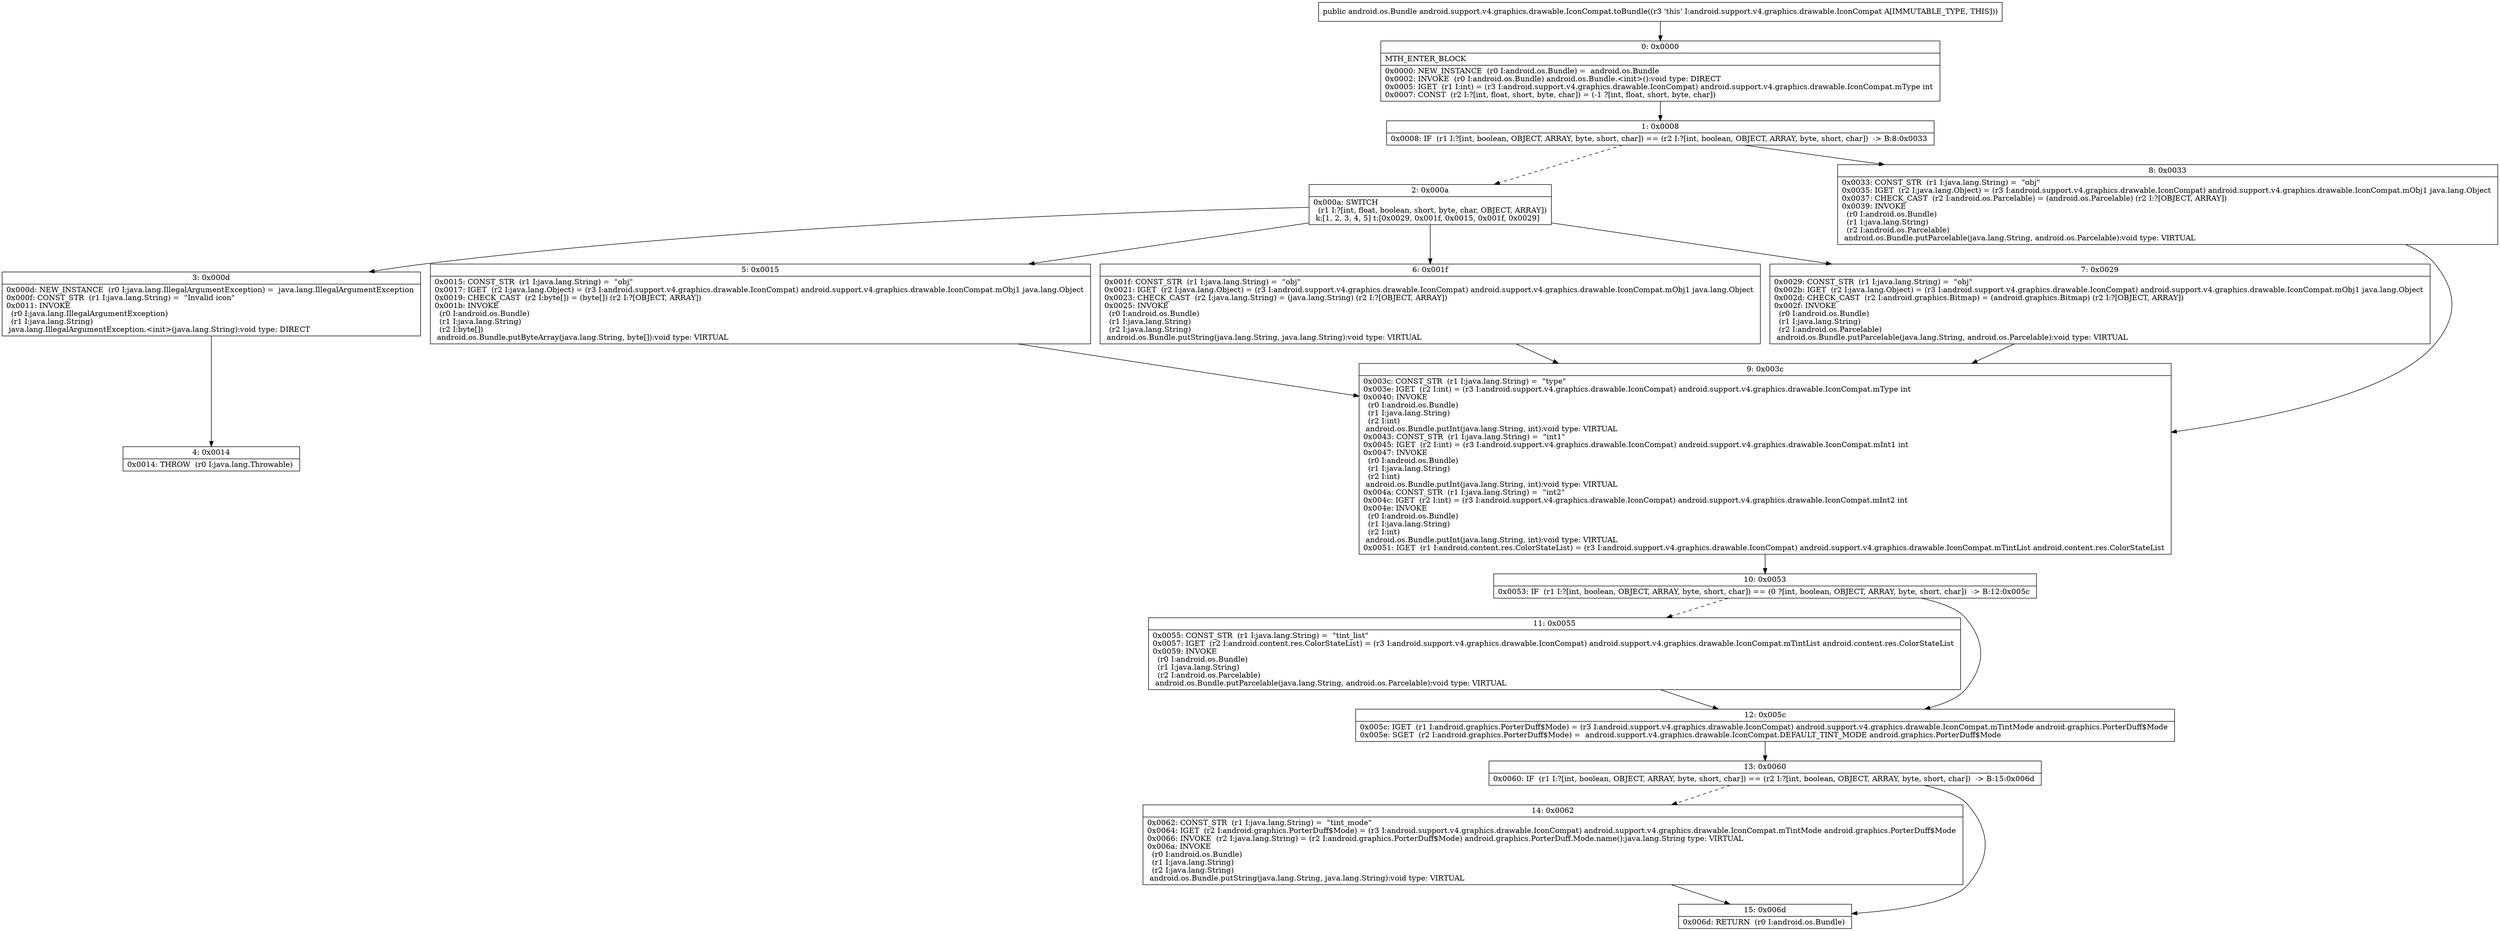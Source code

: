 digraph "CFG forandroid.support.v4.graphics.drawable.IconCompat.toBundle()Landroid\/os\/Bundle;" {
Node_0 [shape=record,label="{0\:\ 0x0000|MTH_ENTER_BLOCK\l|0x0000: NEW_INSTANCE  (r0 I:android.os.Bundle) =  android.os.Bundle \l0x0002: INVOKE  (r0 I:android.os.Bundle) android.os.Bundle.\<init\>():void type: DIRECT \l0x0005: IGET  (r1 I:int) = (r3 I:android.support.v4.graphics.drawable.IconCompat) android.support.v4.graphics.drawable.IconCompat.mType int \l0x0007: CONST  (r2 I:?[int, float, short, byte, char]) = (\-1 ?[int, float, short, byte, char]) \l}"];
Node_1 [shape=record,label="{1\:\ 0x0008|0x0008: IF  (r1 I:?[int, boolean, OBJECT, ARRAY, byte, short, char]) == (r2 I:?[int, boolean, OBJECT, ARRAY, byte, short, char])  \-\> B:8:0x0033 \l}"];
Node_2 [shape=record,label="{2\:\ 0x000a|0x000a: SWITCH  \l  (r1 I:?[int, float, boolean, short, byte, char, OBJECT, ARRAY])\l k:[1, 2, 3, 4, 5] t:[0x0029, 0x001f, 0x0015, 0x001f, 0x0029] \l}"];
Node_3 [shape=record,label="{3\:\ 0x000d|0x000d: NEW_INSTANCE  (r0 I:java.lang.IllegalArgumentException) =  java.lang.IllegalArgumentException \l0x000f: CONST_STR  (r1 I:java.lang.String) =  \"Invalid icon\" \l0x0011: INVOKE  \l  (r0 I:java.lang.IllegalArgumentException)\l  (r1 I:java.lang.String)\l java.lang.IllegalArgumentException.\<init\>(java.lang.String):void type: DIRECT \l}"];
Node_4 [shape=record,label="{4\:\ 0x0014|0x0014: THROW  (r0 I:java.lang.Throwable) \l}"];
Node_5 [shape=record,label="{5\:\ 0x0015|0x0015: CONST_STR  (r1 I:java.lang.String) =  \"obj\" \l0x0017: IGET  (r2 I:java.lang.Object) = (r3 I:android.support.v4.graphics.drawable.IconCompat) android.support.v4.graphics.drawable.IconCompat.mObj1 java.lang.Object \l0x0019: CHECK_CAST  (r2 I:byte[]) = (byte[]) (r2 I:?[OBJECT, ARRAY]) \l0x001b: INVOKE  \l  (r0 I:android.os.Bundle)\l  (r1 I:java.lang.String)\l  (r2 I:byte[])\l android.os.Bundle.putByteArray(java.lang.String, byte[]):void type: VIRTUAL \l}"];
Node_6 [shape=record,label="{6\:\ 0x001f|0x001f: CONST_STR  (r1 I:java.lang.String) =  \"obj\" \l0x0021: IGET  (r2 I:java.lang.Object) = (r3 I:android.support.v4.graphics.drawable.IconCompat) android.support.v4.graphics.drawable.IconCompat.mObj1 java.lang.Object \l0x0023: CHECK_CAST  (r2 I:java.lang.String) = (java.lang.String) (r2 I:?[OBJECT, ARRAY]) \l0x0025: INVOKE  \l  (r0 I:android.os.Bundle)\l  (r1 I:java.lang.String)\l  (r2 I:java.lang.String)\l android.os.Bundle.putString(java.lang.String, java.lang.String):void type: VIRTUAL \l}"];
Node_7 [shape=record,label="{7\:\ 0x0029|0x0029: CONST_STR  (r1 I:java.lang.String) =  \"obj\" \l0x002b: IGET  (r2 I:java.lang.Object) = (r3 I:android.support.v4.graphics.drawable.IconCompat) android.support.v4.graphics.drawable.IconCompat.mObj1 java.lang.Object \l0x002d: CHECK_CAST  (r2 I:android.graphics.Bitmap) = (android.graphics.Bitmap) (r2 I:?[OBJECT, ARRAY]) \l0x002f: INVOKE  \l  (r0 I:android.os.Bundle)\l  (r1 I:java.lang.String)\l  (r2 I:android.os.Parcelable)\l android.os.Bundle.putParcelable(java.lang.String, android.os.Parcelable):void type: VIRTUAL \l}"];
Node_8 [shape=record,label="{8\:\ 0x0033|0x0033: CONST_STR  (r1 I:java.lang.String) =  \"obj\" \l0x0035: IGET  (r2 I:java.lang.Object) = (r3 I:android.support.v4.graphics.drawable.IconCompat) android.support.v4.graphics.drawable.IconCompat.mObj1 java.lang.Object \l0x0037: CHECK_CAST  (r2 I:android.os.Parcelable) = (android.os.Parcelable) (r2 I:?[OBJECT, ARRAY]) \l0x0039: INVOKE  \l  (r0 I:android.os.Bundle)\l  (r1 I:java.lang.String)\l  (r2 I:android.os.Parcelable)\l android.os.Bundle.putParcelable(java.lang.String, android.os.Parcelable):void type: VIRTUAL \l}"];
Node_9 [shape=record,label="{9\:\ 0x003c|0x003c: CONST_STR  (r1 I:java.lang.String) =  \"type\" \l0x003e: IGET  (r2 I:int) = (r3 I:android.support.v4.graphics.drawable.IconCompat) android.support.v4.graphics.drawable.IconCompat.mType int \l0x0040: INVOKE  \l  (r0 I:android.os.Bundle)\l  (r1 I:java.lang.String)\l  (r2 I:int)\l android.os.Bundle.putInt(java.lang.String, int):void type: VIRTUAL \l0x0043: CONST_STR  (r1 I:java.lang.String) =  \"int1\" \l0x0045: IGET  (r2 I:int) = (r3 I:android.support.v4.graphics.drawable.IconCompat) android.support.v4.graphics.drawable.IconCompat.mInt1 int \l0x0047: INVOKE  \l  (r0 I:android.os.Bundle)\l  (r1 I:java.lang.String)\l  (r2 I:int)\l android.os.Bundle.putInt(java.lang.String, int):void type: VIRTUAL \l0x004a: CONST_STR  (r1 I:java.lang.String) =  \"int2\" \l0x004c: IGET  (r2 I:int) = (r3 I:android.support.v4.graphics.drawable.IconCompat) android.support.v4.graphics.drawable.IconCompat.mInt2 int \l0x004e: INVOKE  \l  (r0 I:android.os.Bundle)\l  (r1 I:java.lang.String)\l  (r2 I:int)\l android.os.Bundle.putInt(java.lang.String, int):void type: VIRTUAL \l0x0051: IGET  (r1 I:android.content.res.ColorStateList) = (r3 I:android.support.v4.graphics.drawable.IconCompat) android.support.v4.graphics.drawable.IconCompat.mTintList android.content.res.ColorStateList \l}"];
Node_10 [shape=record,label="{10\:\ 0x0053|0x0053: IF  (r1 I:?[int, boolean, OBJECT, ARRAY, byte, short, char]) == (0 ?[int, boolean, OBJECT, ARRAY, byte, short, char])  \-\> B:12:0x005c \l}"];
Node_11 [shape=record,label="{11\:\ 0x0055|0x0055: CONST_STR  (r1 I:java.lang.String) =  \"tint_list\" \l0x0057: IGET  (r2 I:android.content.res.ColorStateList) = (r3 I:android.support.v4.graphics.drawable.IconCompat) android.support.v4.graphics.drawable.IconCompat.mTintList android.content.res.ColorStateList \l0x0059: INVOKE  \l  (r0 I:android.os.Bundle)\l  (r1 I:java.lang.String)\l  (r2 I:android.os.Parcelable)\l android.os.Bundle.putParcelable(java.lang.String, android.os.Parcelable):void type: VIRTUAL \l}"];
Node_12 [shape=record,label="{12\:\ 0x005c|0x005c: IGET  (r1 I:android.graphics.PorterDuff$Mode) = (r3 I:android.support.v4.graphics.drawable.IconCompat) android.support.v4.graphics.drawable.IconCompat.mTintMode android.graphics.PorterDuff$Mode \l0x005e: SGET  (r2 I:android.graphics.PorterDuff$Mode) =  android.support.v4.graphics.drawable.IconCompat.DEFAULT_TINT_MODE android.graphics.PorterDuff$Mode \l}"];
Node_13 [shape=record,label="{13\:\ 0x0060|0x0060: IF  (r1 I:?[int, boolean, OBJECT, ARRAY, byte, short, char]) == (r2 I:?[int, boolean, OBJECT, ARRAY, byte, short, char])  \-\> B:15:0x006d \l}"];
Node_14 [shape=record,label="{14\:\ 0x0062|0x0062: CONST_STR  (r1 I:java.lang.String) =  \"tint_mode\" \l0x0064: IGET  (r2 I:android.graphics.PorterDuff$Mode) = (r3 I:android.support.v4.graphics.drawable.IconCompat) android.support.v4.graphics.drawable.IconCompat.mTintMode android.graphics.PorterDuff$Mode \l0x0066: INVOKE  (r2 I:java.lang.String) = (r2 I:android.graphics.PorterDuff$Mode) android.graphics.PorterDuff.Mode.name():java.lang.String type: VIRTUAL \l0x006a: INVOKE  \l  (r0 I:android.os.Bundle)\l  (r1 I:java.lang.String)\l  (r2 I:java.lang.String)\l android.os.Bundle.putString(java.lang.String, java.lang.String):void type: VIRTUAL \l}"];
Node_15 [shape=record,label="{15\:\ 0x006d|0x006d: RETURN  (r0 I:android.os.Bundle) \l}"];
MethodNode[shape=record,label="{public android.os.Bundle android.support.v4.graphics.drawable.IconCompat.toBundle((r3 'this' I:android.support.v4.graphics.drawable.IconCompat A[IMMUTABLE_TYPE, THIS])) }"];
MethodNode -> Node_0;
Node_0 -> Node_1;
Node_1 -> Node_2[style=dashed];
Node_1 -> Node_8;
Node_2 -> Node_3;
Node_2 -> Node_5;
Node_2 -> Node_6;
Node_2 -> Node_7;
Node_3 -> Node_4;
Node_5 -> Node_9;
Node_6 -> Node_9;
Node_7 -> Node_9;
Node_8 -> Node_9;
Node_9 -> Node_10;
Node_10 -> Node_11[style=dashed];
Node_10 -> Node_12;
Node_11 -> Node_12;
Node_12 -> Node_13;
Node_13 -> Node_14[style=dashed];
Node_13 -> Node_15;
Node_14 -> Node_15;
}

